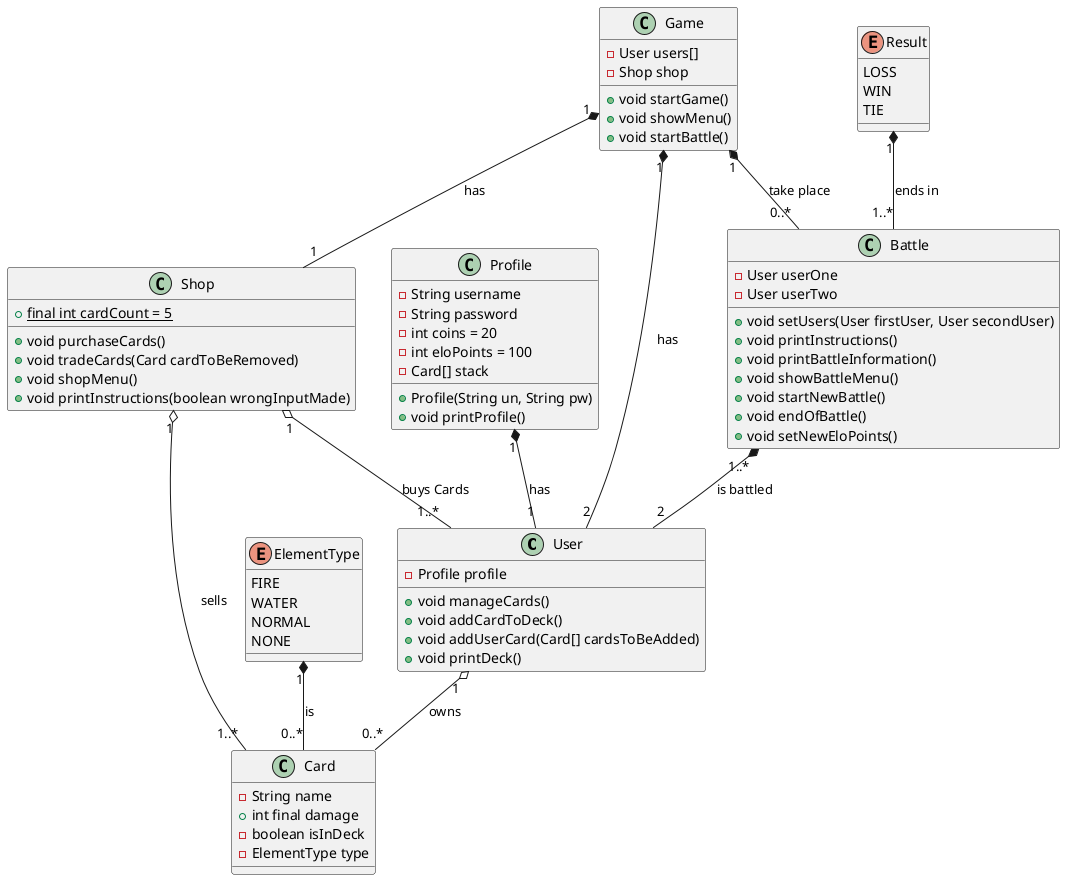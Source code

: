 @startuml
class User
{
    -Profile profile
    +void manageCards()
    +void addCardToDeck()
    +void addUserCard(Card[] cardsToBeAdded)
    +void printDeck()
}
class Profile
{
    -String username
    -String password
    -int coins = 20
    -int eloPoints = 100
    -Card[] stack
    +Profile(String un, String pw)
    +void printProfile()
}
enum Result
{
    LOSS
    WIN
    TIE
}
enum ElementType
{
    FIRE
    WATER
    NORMAL
    NONE
}
class Card
{
    -String name
    +int final damage
    -boolean isInDeck
    -ElementType type
}
class Battle
{
    -User userOne
    -User userTwo
    +void setUsers(User firstUser, User secondUser)
    +void printInstructions()
    +void printBattleInformation()
    +void showBattleMenu()
    +void startNewBattle()
    +void endOfBattle()
    +void setNewEloPoints()
}
class Shop
{
    +{static} final int cardCount = 5
    +void purchaseCards()
    +void tradeCards(Card cardToBeRemoved)
    +void shopMenu()
    +void printInstructions(boolean wrongInputMade)
}
class Game
{
    -User users[]
    -Shop shop
    +void startGame()
    +void showMenu()
    +void startBattle()
}

User "1" o-- "0..*" Card : "owns"
Game "1" *-- "0..*" Battle : "take place"
Game "1" *-- "2" User : "has"
Battle "1..*" *-- "2" User : "is battled"
Result "1" *-- "1..*" Battle : "ends in"
Profile "1" *-- "1" User : "has"
Shop "1" o-- "1..*" User : "buys Cards"
Shop "1" o-- "1..*" Card : "sells"
Game "1" *-- "1" Shop : "has"
ElementType "1" *-- "0..*" Card : "is"
@enduml